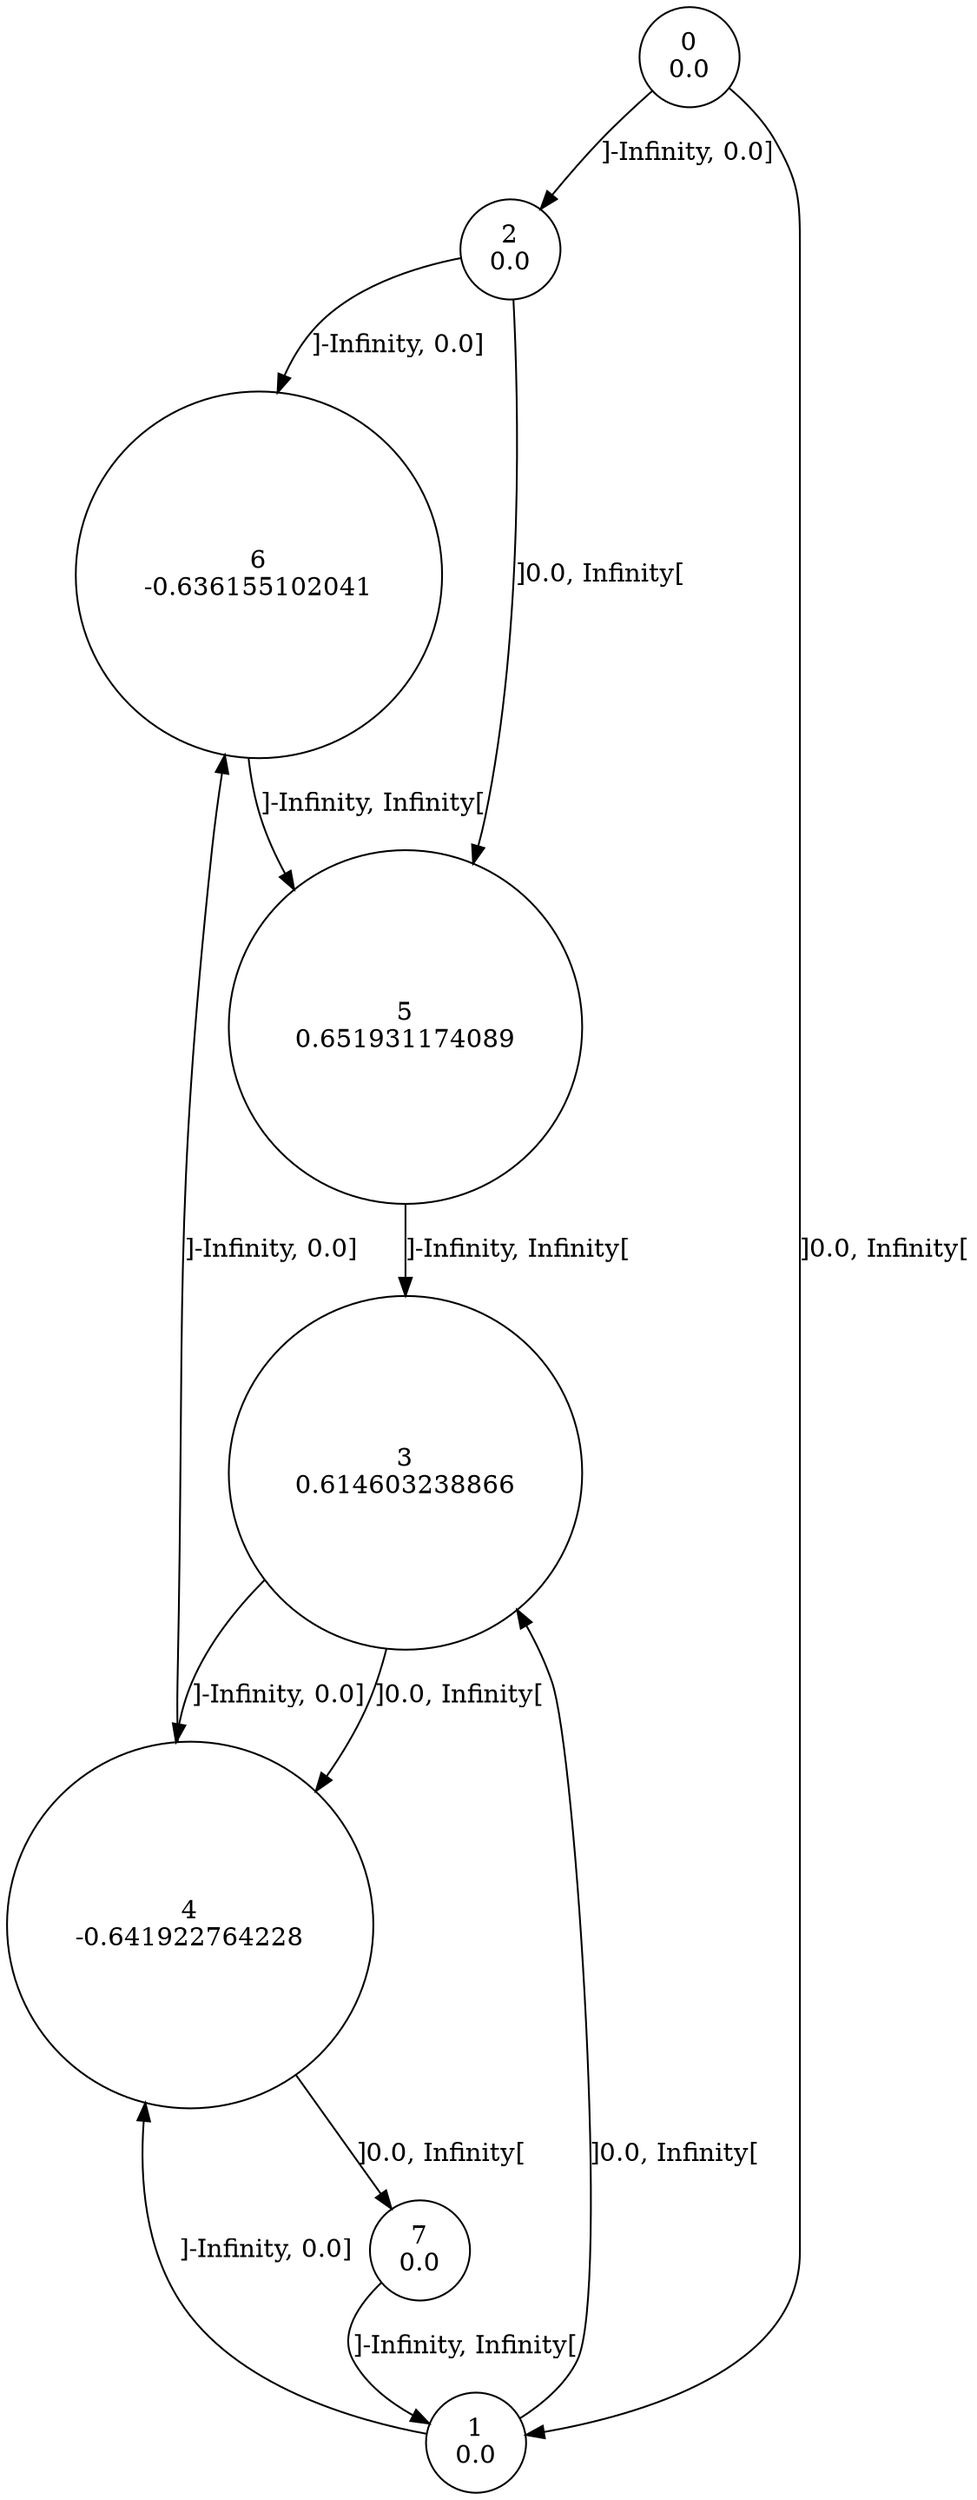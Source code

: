 digraph a {
0 [shape=circle, label="0\n0.0"];
	0 -> 2 [label="]-Infinity, 0.0]"];
	0 -> 1 [label="]0.0, Infinity["];
1 [shape=circle, label="1\n0.0"];
	1 -> 4 [label="]-Infinity, 0.0]"];
	1 -> 3 [label="]0.0, Infinity["];
2 [shape=circle, label="2\n0.0"];
	2 -> 6 [label="]-Infinity, 0.0]"];
	2 -> 5 [label="]0.0, Infinity["];
3 [shape=circle, label="3\n0.614603238866"];
	3 -> 4 [label="]-Infinity, 0.0]"];
	3 -> 4 [label="]0.0, Infinity["];
4 [shape=circle, label="4\n-0.641922764228"];
	4 -> 6 [label="]-Infinity, 0.0]"];
	4 -> 7 [label="]0.0, Infinity["];
5 [shape=circle, label="5\n0.651931174089"];
	5 -> 3 [label="]-Infinity, Infinity["];
6 [shape=circle, label="6\n-0.636155102041"];
	6 -> 5 [label="]-Infinity, Infinity["];
7 [shape=circle, label="7\n0.0"];
	7 -> 1 [label="]-Infinity, Infinity["];
}